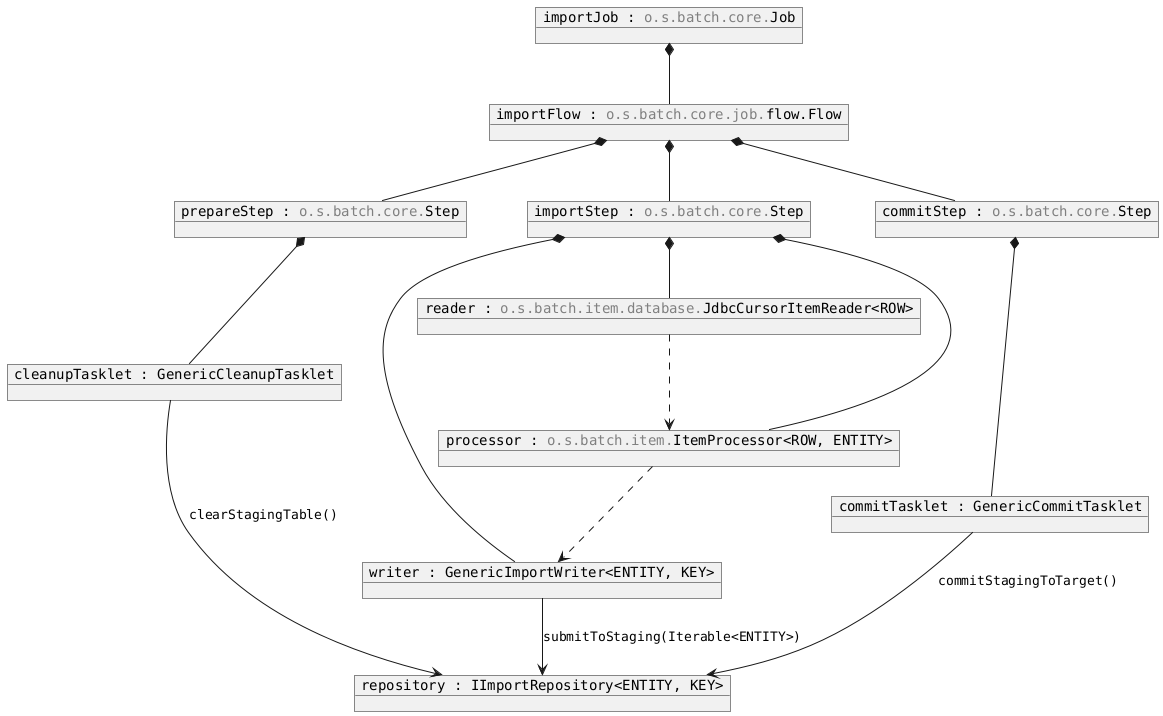 @startuml

skinparam defaultFontName monospaced

object "importJob : <color:gray>o.s.batch.core.</color>Job" as job
object "importFlow : <color:gray>o.s.batch.core.job.</color>flow.Flow" as flow
object "prepareStep : <color:gray>o.s.batch.core.</color>Step" as pstep
object "importStep : <color:gray>o.s.batch.core.</color>Step" as istep
object "commitStep : <color:gray>o.s.batch.core.</color>Step" as cstep

object "writer : GenericImportWriter<ENTITY, KEY>" as writer
object "cleanupTasklet : GenericCleanupTasklet" as cleanup
object "commitTasklet : GenericCommitTasklet" as commit

object "reader : <color:gray>o.s.batch.item.database.</color>JdbcCursorItemReader<ROW>" as reader
object "processor : <color:gray>o.s.batch.item.</color>ItemProcessor<ROW, ENTITY>" as processor

object "repository : IImportRepository<ENTITY, KEY>" as repository

job *-- flow
flow *-- pstep
flow *-- istep
flow *-- cstep

pstep *-- cleanup
istep *-- reader
istep *-- processor
istep *-- writer
cstep *-- commit

reader ..> processor
processor ..> writer

cleanup --> repository : "clearStagingTable()"
writer --> repository  : "submitToStaging(Iterable<ENTITY>)"
commit --> repository : "commitStagingToTarget()"

@enduml
